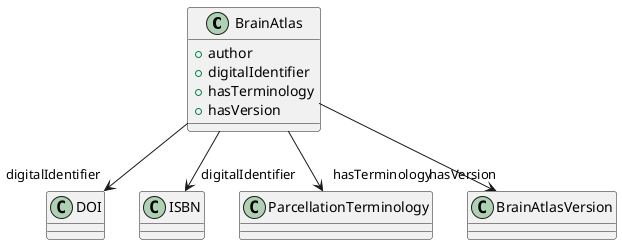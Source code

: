 @startuml
class BrainAtlas {
+author
+digitalIdentifier
+hasTerminology
+hasVersion

}
BrainAtlas -d-> "digitalIdentifier" DOI
BrainAtlas -d-> "digitalIdentifier" ISBN
BrainAtlas -d-> "hasTerminology" ParcellationTerminology
BrainAtlas -d-> "hasVersion" BrainAtlasVersion

@enduml